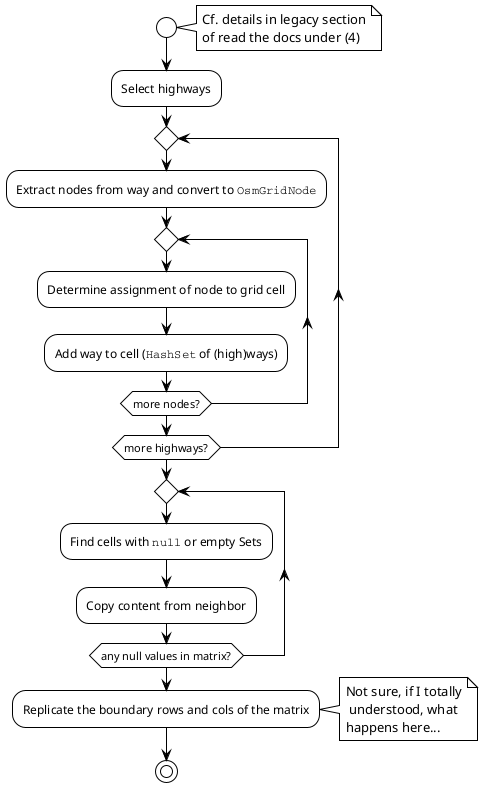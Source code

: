 @startuml
'https://plantuml.com/activity-diagram-beta

!theme plain

start
  note right: Cf. details in legacy section\nof read the docs under (4)
  :Select highways;
  repeat
    :Extract nodes from way and convert to ""OsmGridNode"";
    repeat
      :Determine assignment of node to grid cell;
      :Add way to cell (""HashSet"" of (high)ways);
    repeat while (more nodes?)
  repeat while (more highways?)
  repeat
    :Find cells with ""null"" or empty Sets;
    :Copy content from neighbor;
  repeat while (any null values in matrix?)
  :Replicate the boundary rows and cols of the matrix;
  note right: Not sure, if I totally\n understood, what\nhappens here...
stop

@enduml
